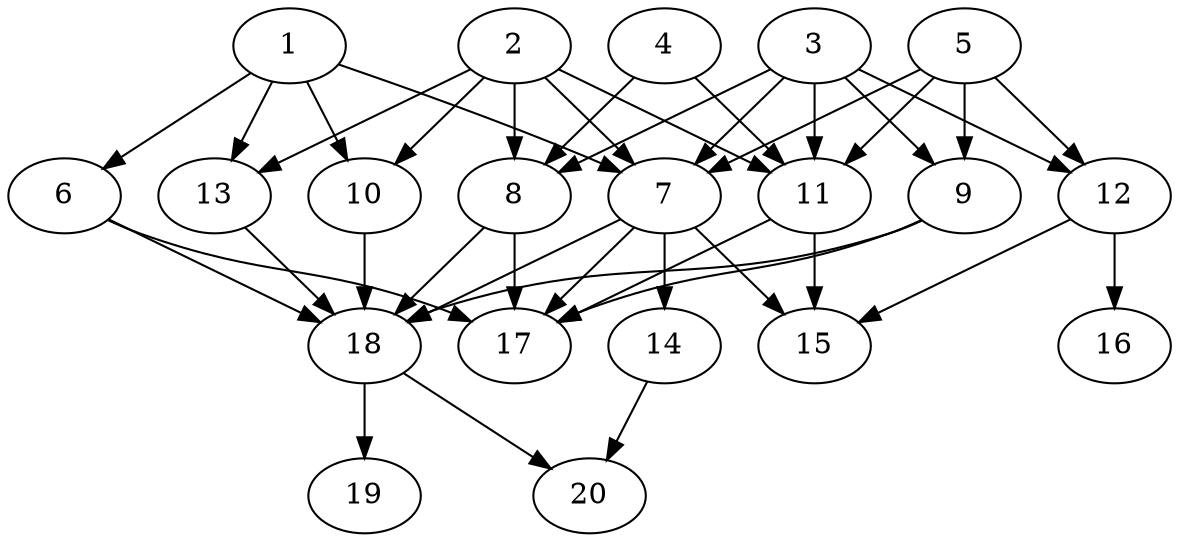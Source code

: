 // DAG automatically generated by daggen at Tue Jul 23 14:28:59 2019
// ./daggen --dot -n 20 --ccr 0.5 --fat 0.6 --regular 0.5 --density 0.7 --mindata 5242880 --maxdata 52428800 
digraph G {
  1 [size="70125568", alpha="0.11", expect_size="35062784"] 
  1 -> 6 [size ="35062784"]
  1 -> 7 [size ="35062784"]
  1 -> 10 [size ="35062784"]
  1 -> 13 [size ="35062784"]
  2 [size="24197120", alpha="0.10", expect_size="12098560"] 
  2 -> 7 [size ="12098560"]
  2 -> 8 [size ="12098560"]
  2 -> 10 [size ="12098560"]
  2 -> 11 [size ="12098560"]
  2 -> 13 [size ="12098560"]
  3 [size="90068992", alpha="0.12", expect_size="45034496"] 
  3 -> 7 [size ="45034496"]
  3 -> 8 [size ="45034496"]
  3 -> 9 [size ="45034496"]
  3 -> 11 [size ="45034496"]
  3 -> 12 [size ="45034496"]
  4 [size="66846720", alpha="0.08", expect_size="33423360"] 
  4 -> 8 [size ="33423360"]
  4 -> 11 [size ="33423360"]
  5 [size="96225280", alpha="0.11", expect_size="48112640"] 
  5 -> 7 [size ="48112640"]
  5 -> 9 [size ="48112640"]
  5 -> 11 [size ="48112640"]
  5 -> 12 [size ="48112640"]
  6 [size="78180352", alpha="0.16", expect_size="39090176"] 
  6 -> 17 [size ="39090176"]
  6 -> 18 [size ="39090176"]
  7 [size="53362688", alpha="0.08", expect_size="26681344"] 
  7 -> 14 [size ="26681344"]
  7 -> 15 [size ="26681344"]
  7 -> 17 [size ="26681344"]
  7 -> 18 [size ="26681344"]
  8 [size="16672768", alpha="0.19", expect_size="8336384"] 
  8 -> 17 [size ="8336384"]
  8 -> 18 [size ="8336384"]
  9 [size="50796544", alpha="0.10", expect_size="25398272"] 
  9 -> 17 [size ="25398272"]
  9 -> 18 [size ="25398272"]
  10 [size="87873536", alpha="0.19", expect_size="43936768"] 
  10 -> 18 [size ="43936768"]
  11 [size="90984448", alpha="0.19", expect_size="45492224"] 
  11 -> 15 [size ="45492224"]
  11 -> 17 [size ="45492224"]
  12 [size="47874048", alpha="0.06", expect_size="23937024"] 
  12 -> 15 [size ="23937024"]
  12 -> 16 [size ="23937024"]
  13 [size="94185472", alpha="0.12", expect_size="47092736"] 
  13 -> 18 [size ="47092736"]
  14 [size="58179584", alpha="0.00", expect_size="29089792"] 
  14 -> 20 [size ="29089792"]
  15 [size="96944128", alpha="0.14", expect_size="48472064"] 
  16 [size="55554048", alpha="0.07", expect_size="27777024"] 
  17 [size="36438016", alpha="0.05", expect_size="18219008"] 
  18 [size="72214528", alpha="0.15", expect_size="36107264"] 
  18 -> 19 [size ="36107264"]
  18 -> 20 [size ="36107264"]
  19 [size="68370432", alpha="0.10", expect_size="34185216"] 
  20 [size="18939904", alpha="0.04", expect_size="9469952"] 
}

